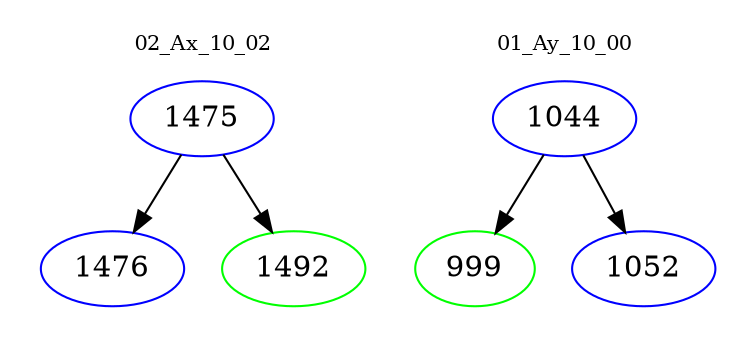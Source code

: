 digraph{
subgraph cluster_0 {
color = white
label = "02_Ax_10_02";
fontsize=10;
T0_1475 [label="1475", color="blue"]
T0_1475 -> T0_1476 [color="black"]
T0_1476 [label="1476", color="blue"]
T0_1475 -> T0_1492 [color="black"]
T0_1492 [label="1492", color="green"]
}
subgraph cluster_1 {
color = white
label = "01_Ay_10_00";
fontsize=10;
T1_1044 [label="1044", color="blue"]
T1_1044 -> T1_999 [color="black"]
T1_999 [label="999", color="green"]
T1_1044 -> T1_1052 [color="black"]
T1_1052 [label="1052", color="blue"]
}
}
